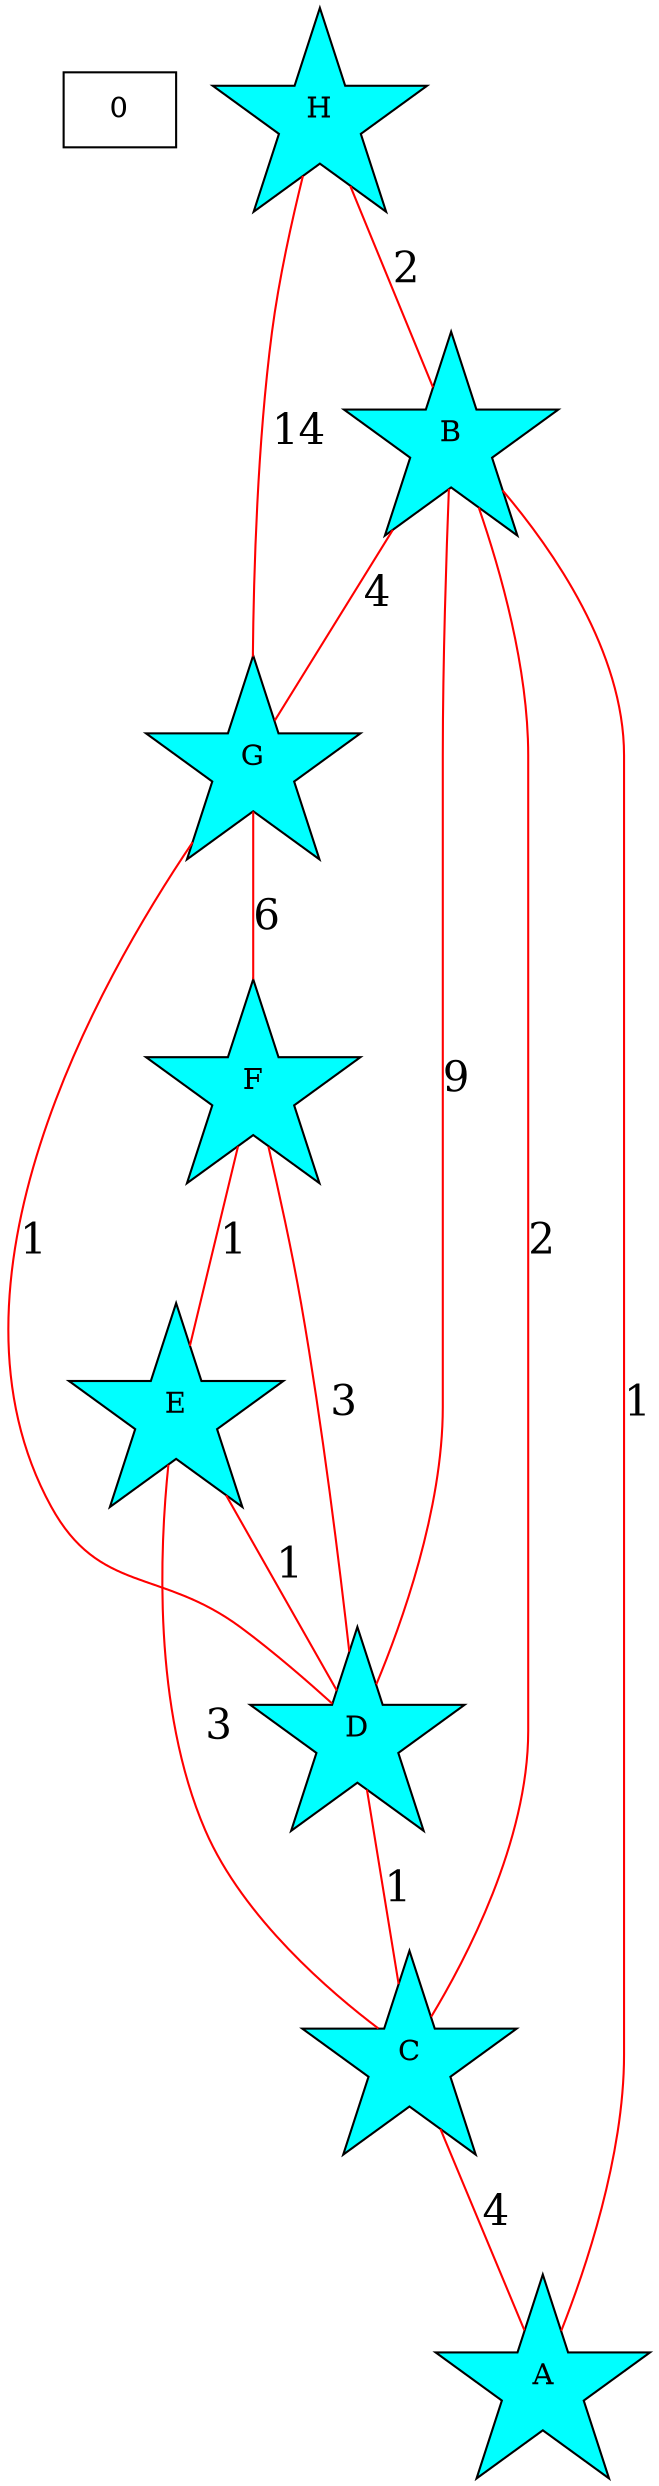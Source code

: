 graph {
0 [shape="box"];
node [shape="star" style="filled" fillcolor="aqua"];
edge [fontsize="20pt" color="red"];
H--B [label="2"];
H--G [label="14"];
B--G [label="4"];
G--F [label="6"];
G--D [label="1"];
F--D [label="3"];
F--E [label="1"];
E--D [label="1"];
D--C [label="1"];
E--C [label="3"];
C--A [label="4"];
C--B [label="2"];
B--A [label="1"];
B--D [label="9"];
}
